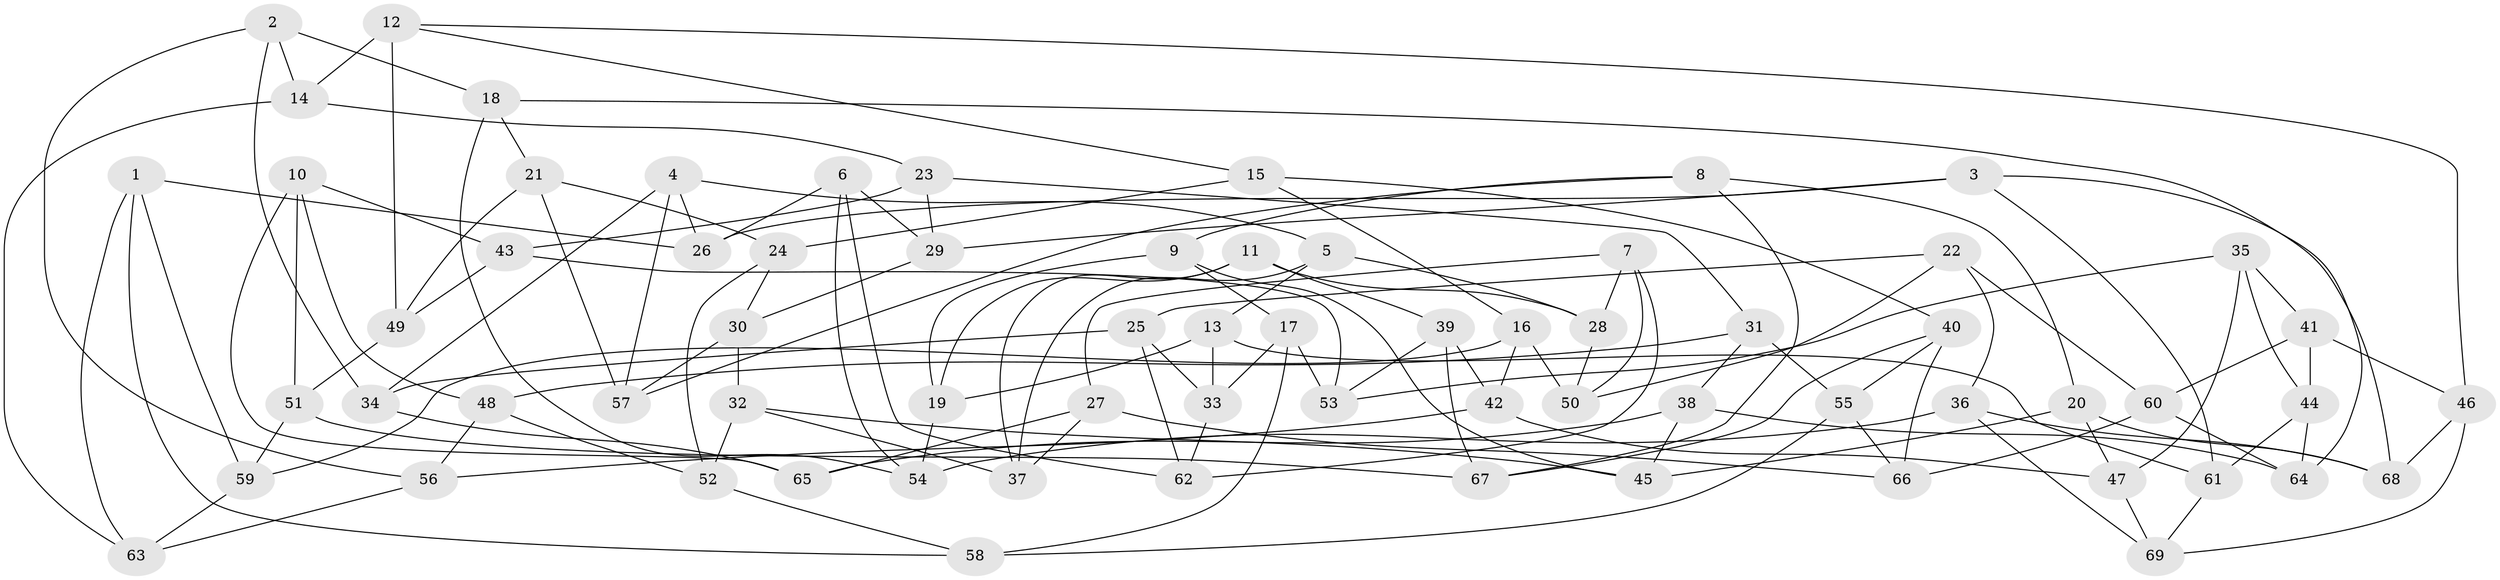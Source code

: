 // Generated by graph-tools (version 1.1) at 2025/11/02/27/25 16:11:43]
// undirected, 69 vertices, 138 edges
graph export_dot {
graph [start="1"]
  node [color=gray90,style=filled];
  1;
  2;
  3;
  4;
  5;
  6;
  7;
  8;
  9;
  10;
  11;
  12;
  13;
  14;
  15;
  16;
  17;
  18;
  19;
  20;
  21;
  22;
  23;
  24;
  25;
  26;
  27;
  28;
  29;
  30;
  31;
  32;
  33;
  34;
  35;
  36;
  37;
  38;
  39;
  40;
  41;
  42;
  43;
  44;
  45;
  46;
  47;
  48;
  49;
  50;
  51;
  52;
  53;
  54;
  55;
  56;
  57;
  58;
  59;
  60;
  61;
  62;
  63;
  64;
  65;
  66;
  67;
  68;
  69;
  1 -- 26;
  1 -- 59;
  1 -- 58;
  1 -- 63;
  2 -- 18;
  2 -- 56;
  2 -- 14;
  2 -- 34;
  3 -- 64;
  3 -- 26;
  3 -- 61;
  3 -- 29;
  4 -- 34;
  4 -- 26;
  4 -- 5;
  4 -- 57;
  5 -- 13;
  5 -- 37;
  5 -- 28;
  6 -- 62;
  6 -- 26;
  6 -- 29;
  6 -- 54;
  7 -- 50;
  7 -- 28;
  7 -- 27;
  7 -- 62;
  8 -- 20;
  8 -- 9;
  8 -- 57;
  8 -- 67;
  9 -- 17;
  9 -- 45;
  9 -- 19;
  10 -- 51;
  10 -- 48;
  10 -- 43;
  10 -- 65;
  11 -- 37;
  11 -- 19;
  11 -- 28;
  11 -- 39;
  12 -- 15;
  12 -- 46;
  12 -- 49;
  12 -- 14;
  13 -- 33;
  13 -- 61;
  13 -- 19;
  14 -- 63;
  14 -- 23;
  15 -- 24;
  15 -- 16;
  15 -- 40;
  16 -- 59;
  16 -- 50;
  16 -- 42;
  17 -- 33;
  17 -- 53;
  17 -- 58;
  18 -- 68;
  18 -- 54;
  18 -- 21;
  19 -- 54;
  20 -- 47;
  20 -- 68;
  20 -- 45;
  21 -- 49;
  21 -- 24;
  21 -- 57;
  22 -- 25;
  22 -- 36;
  22 -- 50;
  22 -- 60;
  23 -- 31;
  23 -- 43;
  23 -- 29;
  24 -- 52;
  24 -- 30;
  25 -- 62;
  25 -- 34;
  25 -- 33;
  27 -- 37;
  27 -- 65;
  27 -- 66;
  28 -- 50;
  29 -- 30;
  30 -- 32;
  30 -- 57;
  31 -- 55;
  31 -- 48;
  31 -- 38;
  32 -- 37;
  32 -- 45;
  32 -- 52;
  33 -- 62;
  34 -- 65;
  35 -- 53;
  35 -- 47;
  35 -- 44;
  35 -- 41;
  36 -- 69;
  36 -- 68;
  36 -- 54;
  38 -- 45;
  38 -- 65;
  38 -- 64;
  39 -- 53;
  39 -- 42;
  39 -- 67;
  40 -- 67;
  40 -- 66;
  40 -- 55;
  41 -- 44;
  41 -- 46;
  41 -- 60;
  42 -- 47;
  42 -- 56;
  43 -- 49;
  43 -- 53;
  44 -- 64;
  44 -- 61;
  46 -- 69;
  46 -- 68;
  47 -- 69;
  48 -- 52;
  48 -- 56;
  49 -- 51;
  51 -- 59;
  51 -- 67;
  52 -- 58;
  55 -- 66;
  55 -- 58;
  56 -- 63;
  59 -- 63;
  60 -- 64;
  60 -- 66;
  61 -- 69;
}
